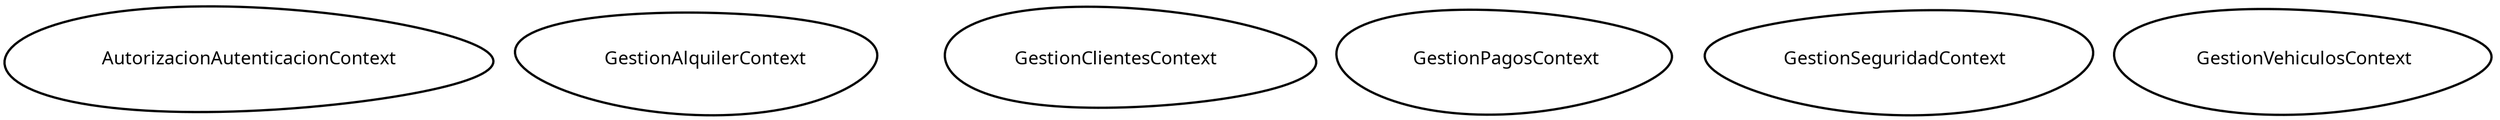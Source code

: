 digraph "ContextMapGraph" {
graph ["imagepath"="/tmp/GraphvizJava"]
"AutorizacionAutenticacionContext" ["margin"="0.3","orientation"="265","shape"="egg","fontsize"="16","style"="bold","label"="AutorizacionAutenticacionContext\n","fontname"="sans-serif"]
"GestionAlquilerContext" ["margin"="0.3","orientation"="303","shape"="egg","fontsize"="16","style"="bold","label"="GestionAlquilerContext\n","fontname"="sans-serif"]
"GestionClientesContext" ["margin"="0.3","orientation"="146","shape"="egg","fontsize"="16","style"="bold","label"="GestionClientesContext\n","fontname"="sans-serif"]
"GestionPagosContext" ["margin"="0.3","orientation"="284","shape"="egg","fontsize"="16","style"="bold","label"="GestionPagosContext\n","fontname"="sans-serif"]
"GestionSeguridadContext" ["margin"="0.3","orientation"="72","shape"="egg","fontsize"="16","style"="bold","label"="GestionSeguridadContext\n","fontname"="sans-serif"]
"GestionVehiculosContext" ["margin"="0.3","orientation"="282","shape"="egg","fontsize"="16","style"="bold","label"="GestionVehiculosContext\n","fontname"="sans-serif"]
}